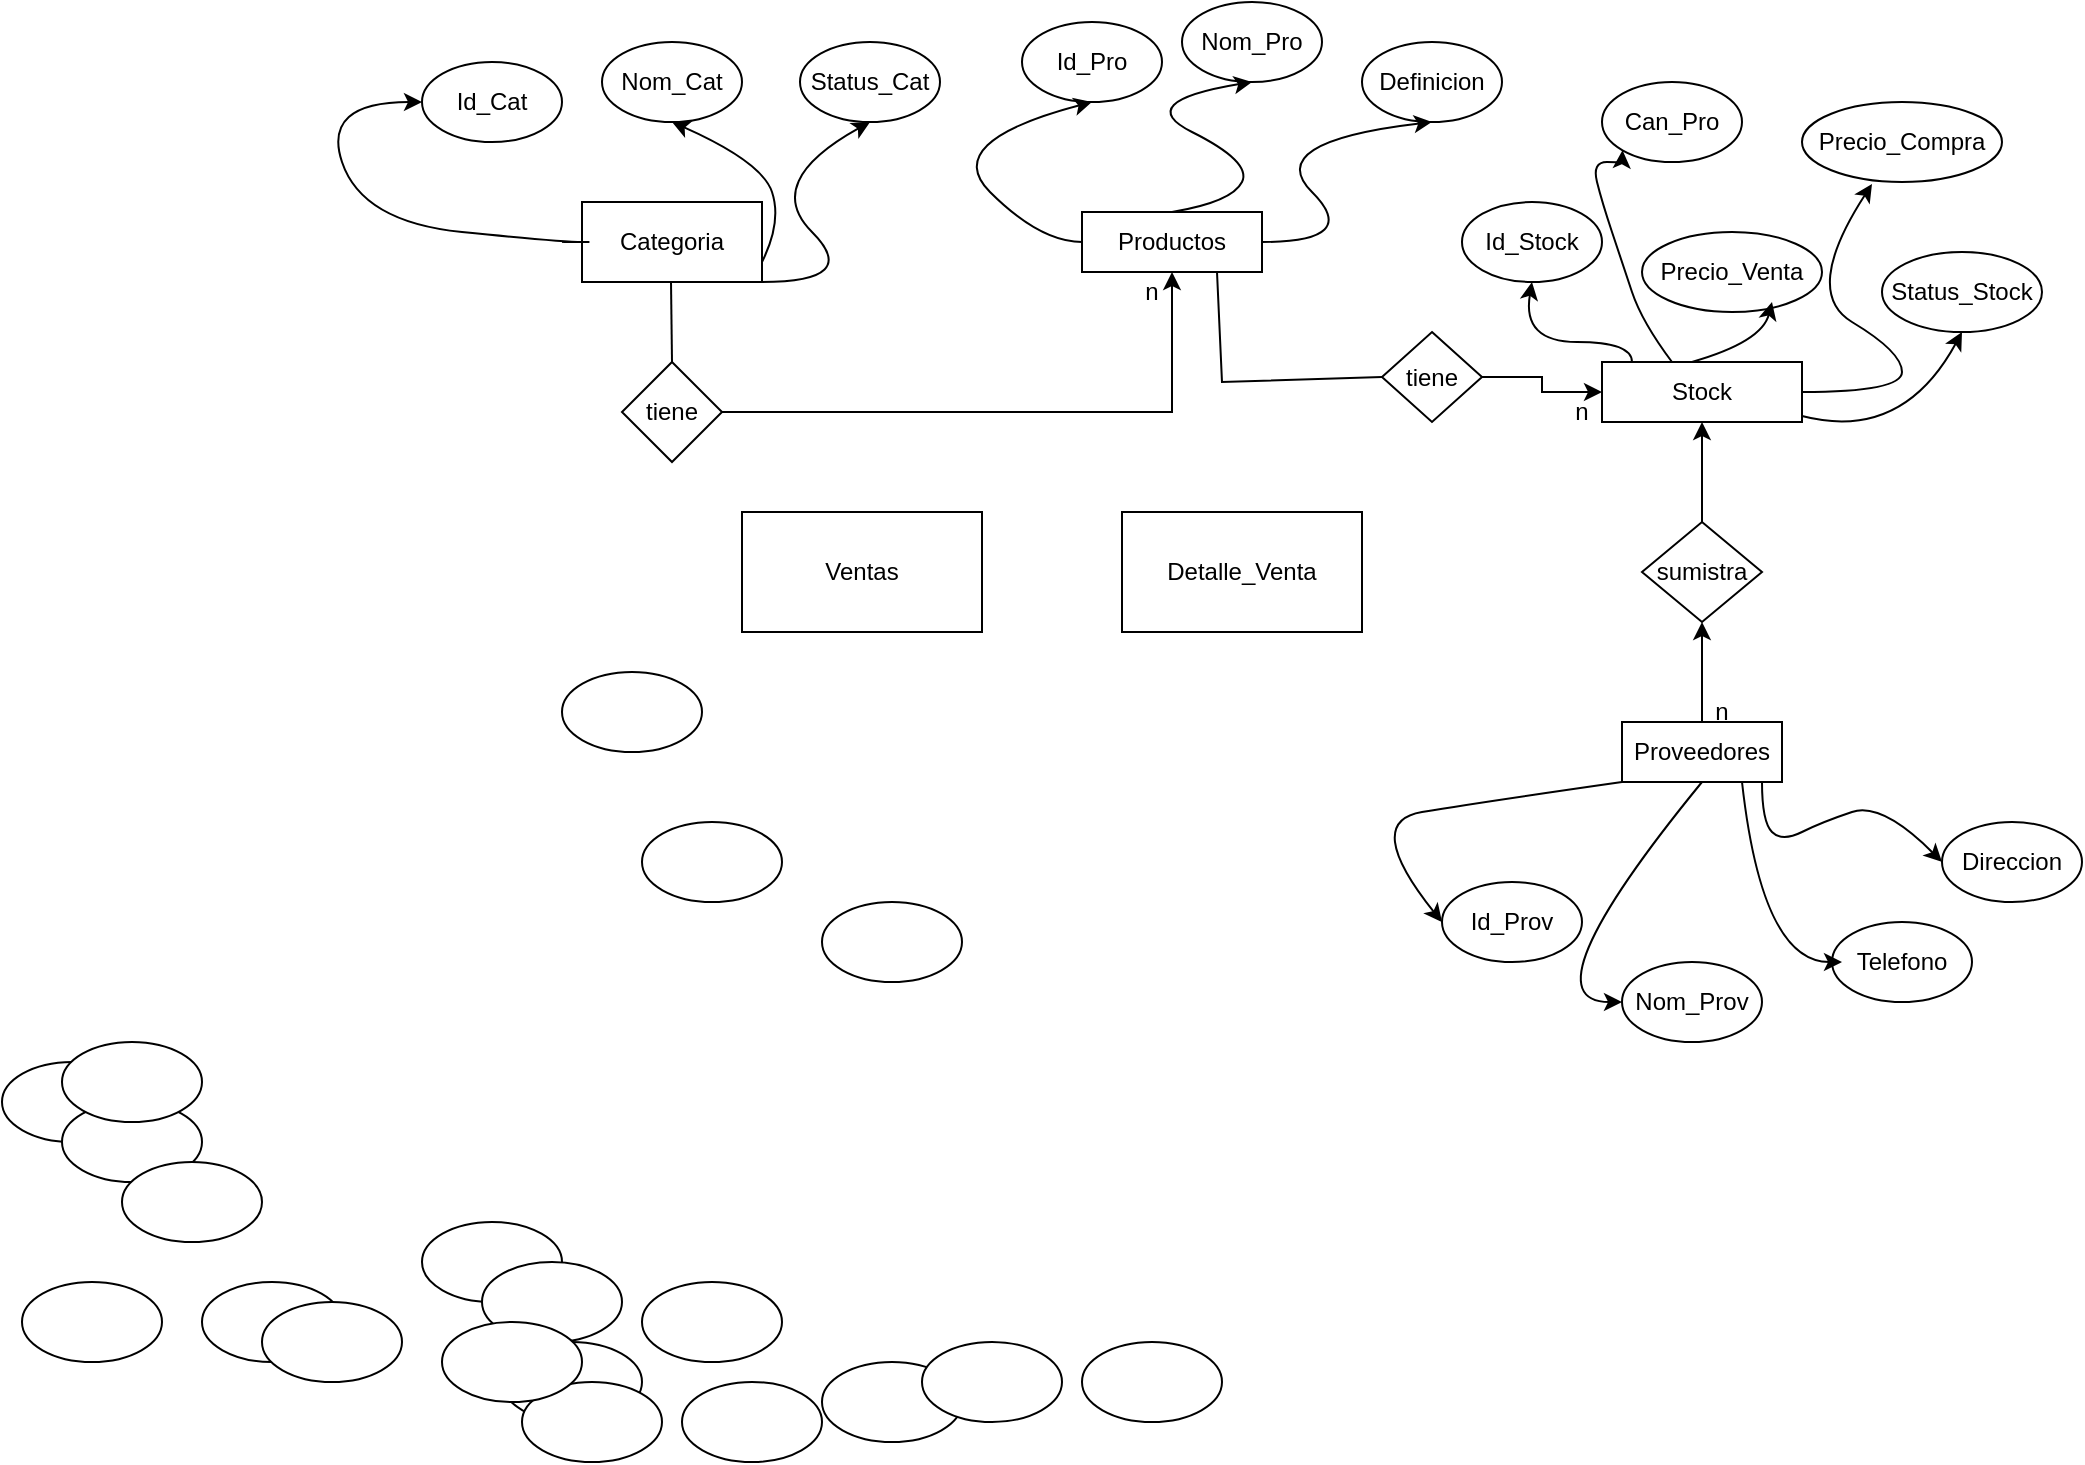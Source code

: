 <mxfile version="27.0.3">
  <diagram name="Página-1" id="avyLXEoMd3pbe1ggjraP">
    <mxGraphModel dx="1699" dy="1608" grid="1" gridSize="10" guides="1" tooltips="1" connect="1" arrows="1" fold="1" page="1" pageScale="1" pageWidth="827" pageHeight="1169" math="0" shadow="0">
      <root>
        <mxCell id="0" />
        <mxCell id="1" parent="0" />
        <mxCell id="RvEnskIzno-fh3sN1Km4-1" value="Definicion" style="ellipse;whiteSpace=wrap;html=1;" parent="1" vertex="1">
          <mxGeometry x="660" y="-270" width="70" height="40" as="geometry" />
        </mxCell>
        <mxCell id="RvEnskIzno-fh3sN1Km4-3" value="Categoria" style="rounded=0;whiteSpace=wrap;html=1;" parent="1" vertex="1">
          <mxGeometry x="270" y="-190" width="90" height="40" as="geometry" />
        </mxCell>
        <mxCell id="RvEnskIzno-fh3sN1Km4-4" value="" style="ellipse;whiteSpace=wrap;html=1;" parent="1" vertex="1">
          <mxGeometry x="520" y="380" width="70" height="40" as="geometry" />
        </mxCell>
        <mxCell id="RvEnskIzno-fh3sN1Km4-5" value="Status_Cat" style="ellipse;whiteSpace=wrap;html=1;" parent="1" vertex="1">
          <mxGeometry x="379" y="-270" width="70" height="40" as="geometry" />
        </mxCell>
        <mxCell id="RvEnskIzno-fh3sN1Km4-6" value="Status_Stock" style="ellipse;whiteSpace=wrap;html=1;" parent="1" vertex="1">
          <mxGeometry x="920" y="-165" width="80" height="40" as="geometry" />
        </mxCell>
        <mxCell id="RvEnskIzno-fh3sN1Km4-7" value="Precio_Compra" style="ellipse;whiteSpace=wrap;html=1;" parent="1" vertex="1">
          <mxGeometry x="880" y="-240" width="100" height="40" as="geometry" />
        </mxCell>
        <mxCell id="RvEnskIzno-fh3sN1Km4-8" value="Can_Pro" style="ellipse;whiteSpace=wrap;html=1;" parent="1" vertex="1">
          <mxGeometry x="780" y="-250" width="70" height="40" as="geometry" />
        </mxCell>
        <mxCell id="RvEnskIzno-fh3sN1Km4-9" value="" style="ellipse;whiteSpace=wrap;html=1;" parent="1" vertex="1">
          <mxGeometry x="-20" y="240" width="70" height="40" as="geometry" />
        </mxCell>
        <mxCell id="RvEnskIzno-fh3sN1Km4-10" value="Id_Stock" style="ellipse;whiteSpace=wrap;html=1;" parent="1" vertex="1">
          <mxGeometry x="710" y="-190" width="70" height="40" as="geometry" />
        </mxCell>
        <mxCell id="RvEnskIzno-fh3sN1Km4-11" value="Precio_Venta" style="ellipse;whiteSpace=wrap;html=1;" parent="1" vertex="1">
          <mxGeometry x="800" y="-175" width="90" height="40" as="geometry" />
        </mxCell>
        <mxCell id="RvEnskIzno-fh3sN1Km4-12" value="Nom_Pro" style="ellipse;whiteSpace=wrap;html=1;" parent="1" vertex="1">
          <mxGeometry x="570" y="-290" width="70" height="40" as="geometry" />
        </mxCell>
        <mxCell id="RvEnskIzno-fh3sN1Km4-13" value="Id_Pro" style="ellipse;whiteSpace=wrap;html=1;" parent="1" vertex="1">
          <mxGeometry x="490" y="-280" width="70" height="40" as="geometry" />
        </mxCell>
        <mxCell id="RvEnskIzno-fh3sN1Km4-14" value="" style="ellipse;whiteSpace=wrap;html=1;" parent="1" vertex="1">
          <mxGeometry x="10" y="260" width="70" height="40" as="geometry" />
        </mxCell>
        <mxCell id="RvEnskIzno-fh3sN1Km4-15" value="" style="ellipse;whiteSpace=wrap;html=1;" parent="1" vertex="1">
          <mxGeometry x="-10" y="350" width="70" height="40" as="geometry" />
        </mxCell>
        <mxCell id="RvEnskIzno-fh3sN1Km4-16" value="" style="ellipse;whiteSpace=wrap;html=1;" parent="1" vertex="1">
          <mxGeometry x="300" y="120" width="70" height="40" as="geometry" />
        </mxCell>
        <mxCell id="RvEnskIzno-fh3sN1Km4-17" value="" style="ellipse;whiteSpace=wrap;html=1;" parent="1" vertex="1">
          <mxGeometry x="80" y="350" width="70" height="40" as="geometry" />
        </mxCell>
        <mxCell id="RvEnskIzno-fh3sN1Km4-18" value="" style="ellipse;whiteSpace=wrap;html=1;" parent="1" vertex="1">
          <mxGeometry x="190" y="320" width="70" height="40" as="geometry" />
        </mxCell>
        <mxCell id="RvEnskIzno-fh3sN1Km4-19" value="" style="ellipse;whiteSpace=wrap;html=1;" parent="1" vertex="1">
          <mxGeometry x="230" y="380" width="70" height="40" as="geometry" />
        </mxCell>
        <mxCell id="RvEnskIzno-fh3sN1Km4-20" value="" style="ellipse;whiteSpace=wrap;html=1;" parent="1" vertex="1">
          <mxGeometry x="220" y="340" width="70" height="40" as="geometry" />
        </mxCell>
        <mxCell id="RvEnskIzno-fh3sN1Km4-21" value="" style="ellipse;whiteSpace=wrap;html=1;" parent="1" vertex="1">
          <mxGeometry x="390" y="390" width="70" height="40" as="geometry" />
        </mxCell>
        <mxCell id="RvEnskIzno-fh3sN1Km4-22" value="Id_Prov" style="ellipse;whiteSpace=wrap;html=1;" parent="1" vertex="1">
          <mxGeometry x="700" y="150" width="70" height="40" as="geometry" />
        </mxCell>
        <mxCell id="RvEnskIzno-fh3sN1Km4-23" value="" style="ellipse;whiteSpace=wrap;html=1;" parent="1" vertex="1">
          <mxGeometry x="240" y="400" width="70" height="40" as="geometry" />
        </mxCell>
        <mxCell id="RvEnskIzno-fh3sN1Km4-24" value="" style="ellipse;whiteSpace=wrap;html=1;" parent="1" vertex="1">
          <mxGeometry x="320" y="400" width="70" height="40" as="geometry" />
        </mxCell>
        <mxCell id="RvEnskIzno-fh3sN1Km4-25" value="Telefono" style="ellipse;whiteSpace=wrap;html=1;" parent="1" vertex="1">
          <mxGeometry x="895" y="170" width="70" height="40" as="geometry" />
        </mxCell>
        <mxCell id="RvEnskIzno-fh3sN1Km4-26" value="" style="ellipse;whiteSpace=wrap;html=1;" parent="1" vertex="1">
          <mxGeometry x="440" y="380" width="70" height="40" as="geometry" />
        </mxCell>
        <mxCell id="RvEnskIzno-fh3sN1Km4-27" value="Nom_Prov" style="ellipse;whiteSpace=wrap;html=1;" parent="1" vertex="1">
          <mxGeometry x="790" y="190" width="70" height="40" as="geometry" />
        </mxCell>
        <mxCell id="RvEnskIzno-fh3sN1Km4-28" value="" style="ellipse;whiteSpace=wrap;html=1;" parent="1" vertex="1">
          <mxGeometry x="300" y="350" width="70" height="40" as="geometry" />
        </mxCell>
        <mxCell id="RvEnskIzno-fh3sN1Km4-29" value="Direccion" style="ellipse;whiteSpace=wrap;html=1;" parent="1" vertex="1">
          <mxGeometry x="950" y="120" width="70" height="40" as="geometry" />
        </mxCell>
        <mxCell id="RvEnskIzno-fh3sN1Km4-30" value="Nom_Cat" style="ellipse;whiteSpace=wrap;html=1;" parent="1" vertex="1">
          <mxGeometry x="280" y="-270" width="70" height="40" as="geometry" />
        </mxCell>
        <mxCell id="RvEnskIzno-fh3sN1Km4-31" value="" style="ellipse;whiteSpace=wrap;html=1;" parent="1" vertex="1">
          <mxGeometry x="200" y="370" width="70" height="40" as="geometry" />
        </mxCell>
        <mxCell id="RvEnskIzno-fh3sN1Km4-32" value="" style="ellipse;whiteSpace=wrap;html=1;" parent="1" vertex="1">
          <mxGeometry x="390" y="160" width="70" height="40" as="geometry" />
        </mxCell>
        <mxCell id="RvEnskIzno-fh3sN1Km4-33" value="" style="ellipse;whiteSpace=wrap;html=1;" parent="1" vertex="1">
          <mxGeometry x="110" y="360" width="70" height="40" as="geometry" />
        </mxCell>
        <mxCell id="RvEnskIzno-fh3sN1Km4-34" value="" style="ellipse;whiteSpace=wrap;html=1;" parent="1" vertex="1">
          <mxGeometry x="40" y="290" width="70" height="40" as="geometry" />
        </mxCell>
        <mxCell id="RvEnskIzno-fh3sN1Km4-35" value="Id_Cat" style="ellipse;whiteSpace=wrap;html=1;" parent="1" vertex="1">
          <mxGeometry x="190" y="-260" width="70" height="40" as="geometry" />
        </mxCell>
        <mxCell id="RvEnskIzno-fh3sN1Km4-36" value="" style="ellipse;whiteSpace=wrap;html=1;" parent="1" vertex="1">
          <mxGeometry x="260" y="45" width="70" height="40" as="geometry" />
        </mxCell>
        <mxCell id="RvEnskIzno-fh3sN1Km4-37" value="" style="ellipse;whiteSpace=wrap;html=1;" parent="1" vertex="1">
          <mxGeometry x="10" y="230" width="70" height="40" as="geometry" />
        </mxCell>
        <mxCell id="6gNd9lL1uMCdvtqEaGJw-8" value="" style="curved=1;endArrow=classic;html=1;rounded=0;" edge="1" parent="1">
          <mxGeometry width="50" height="50" relative="1" as="geometry">
            <mxPoint x="260" y="-170" as="sourcePoint" />
            <mxPoint x="190" y="-240" as="targetPoint" />
            <Array as="points">
              <mxPoint x="280" y="-170" />
              <mxPoint x="260" y="-170" />
              <mxPoint x="160" y="-180" />
              <mxPoint x="140" y="-240" />
            </Array>
          </mxGeometry>
        </mxCell>
        <mxCell id="6gNd9lL1uMCdvtqEaGJw-10" value="" style="curved=1;endArrow=classic;html=1;rounded=0;entryX=0.5;entryY=1;entryDx=0;entryDy=0;" edge="1" parent="1" target="RvEnskIzno-fh3sN1Km4-30">
          <mxGeometry width="50" height="50" relative="1" as="geometry">
            <mxPoint x="360" y="-160" as="sourcePoint" />
            <mxPoint x="410" y="-210" as="targetPoint" />
            <Array as="points">
              <mxPoint x="370" y="-180" />
              <mxPoint x="360" y="-210" />
            </Array>
          </mxGeometry>
        </mxCell>
        <mxCell id="6gNd9lL1uMCdvtqEaGJw-11" value="" style="curved=1;endArrow=classic;html=1;rounded=0;entryX=0.5;entryY=1;entryDx=0;entryDy=0;" edge="1" parent="1" target="RvEnskIzno-fh3sN1Km4-5">
          <mxGeometry width="50" height="50" relative="1" as="geometry">
            <mxPoint x="360" y="-150" as="sourcePoint" />
            <mxPoint x="410" y="-200" as="targetPoint" />
            <Array as="points">
              <mxPoint x="410" y="-150" />
              <mxPoint x="360" y="-200" />
            </Array>
          </mxGeometry>
        </mxCell>
        <mxCell id="6gNd9lL1uMCdvtqEaGJw-13" value="Productos" style="rounded=0;whiteSpace=wrap;html=1;" vertex="1" parent="1">
          <mxGeometry x="520" y="-185" width="90" height="30" as="geometry" />
        </mxCell>
        <mxCell id="6gNd9lL1uMCdvtqEaGJw-18" value="" style="edgeStyle=orthogonalEdgeStyle;rounded=0;orthogonalLoop=1;jettySize=auto;html=1;" edge="1" parent="1" source="6gNd9lL1uMCdvtqEaGJw-14" target="6gNd9lL1uMCdvtqEaGJw-13">
          <mxGeometry relative="1" as="geometry" />
        </mxCell>
        <mxCell id="6gNd9lL1uMCdvtqEaGJw-14" value="tiene" style="rhombus;whiteSpace=wrap;html=1;" vertex="1" parent="1">
          <mxGeometry x="290" y="-110" width="50" height="50" as="geometry" />
        </mxCell>
        <mxCell id="6gNd9lL1uMCdvtqEaGJw-17" value="" style="endArrow=none;html=1;rounded=0;" edge="1" parent="1">
          <mxGeometry width="50" height="50" relative="1" as="geometry">
            <mxPoint x="315" y="-110" as="sourcePoint" />
            <mxPoint x="314.5" y="-150" as="targetPoint" />
          </mxGeometry>
        </mxCell>
        <mxCell id="6gNd9lL1uMCdvtqEaGJw-19" value="n" style="text;html=1;align=center;verticalAlign=middle;whiteSpace=wrap;rounded=0;" vertex="1" parent="1">
          <mxGeometry x="530" y="-155" width="50" height="20" as="geometry" />
        </mxCell>
        <mxCell id="6gNd9lL1uMCdvtqEaGJw-20" value="" style="curved=1;endArrow=classic;html=1;rounded=0;exitX=0;exitY=0.5;exitDx=0;exitDy=0;entryX=0.5;entryY=1;entryDx=0;entryDy=0;" edge="1" parent="1" source="6gNd9lL1uMCdvtqEaGJw-13" target="RvEnskIzno-fh3sN1Km4-13">
          <mxGeometry width="50" height="50" relative="1" as="geometry">
            <mxPoint x="449" y="-170" as="sourcePoint" />
            <mxPoint x="499" y="-220" as="targetPoint" />
            <Array as="points">
              <mxPoint x="499" y="-170" />
              <mxPoint x="449" y="-220" />
            </Array>
          </mxGeometry>
        </mxCell>
        <mxCell id="6gNd9lL1uMCdvtqEaGJw-21" value="" style="curved=1;endArrow=classic;html=1;rounded=0;entryX=0.5;entryY=1;entryDx=0;entryDy=0;" edge="1" parent="1" target="RvEnskIzno-fh3sN1Km4-1">
          <mxGeometry width="50" height="50" relative="1" as="geometry">
            <mxPoint x="610" y="-170" as="sourcePoint" />
            <mxPoint x="660" y="-220" as="targetPoint" />
            <Array as="points">
              <mxPoint x="660" y="-170" />
              <mxPoint x="610" y="-220" />
            </Array>
          </mxGeometry>
        </mxCell>
        <mxCell id="6gNd9lL1uMCdvtqEaGJw-22" value="" style="curved=1;endArrow=classic;html=1;rounded=0;exitX=0.5;exitY=0;exitDx=0;exitDy=0;entryX=0.5;entryY=1;entryDx=0;entryDy=0;" edge="1" parent="1" source="6gNd9lL1uMCdvtqEaGJw-13" target="RvEnskIzno-fh3sN1Km4-12">
          <mxGeometry width="50" height="50" relative="1" as="geometry">
            <mxPoint x="545" y="-190" as="sourcePoint" />
            <mxPoint x="595" y="-240" as="targetPoint" />
            <Array as="points">
              <mxPoint x="595" y="-190" />
              <mxPoint x="605" y="-210" />
              <mxPoint x="545" y="-240" />
            </Array>
          </mxGeometry>
        </mxCell>
        <mxCell id="6gNd9lL1uMCdvtqEaGJw-23" value="Stock" style="rounded=0;whiteSpace=wrap;html=1;" vertex="1" parent="1">
          <mxGeometry x="780" y="-110" width="100" height="30" as="geometry" />
        </mxCell>
        <mxCell id="6gNd9lL1uMCdvtqEaGJw-24" value="" style="endArrow=none;html=1;rounded=0;entryX=0.75;entryY=1;entryDx=0;entryDy=0;exitX=0;exitY=0.5;exitDx=0;exitDy=0;" edge="1" parent="1" source="6gNd9lL1uMCdvtqEaGJw-25" target="6gNd9lL1uMCdvtqEaGJw-13">
          <mxGeometry width="50" height="50" relative="1" as="geometry">
            <mxPoint x="590" y="-100" as="sourcePoint" />
            <mxPoint x="640" y="-130" as="targetPoint" />
            <Array as="points">
              <mxPoint x="590" y="-100" />
            </Array>
          </mxGeometry>
        </mxCell>
        <mxCell id="6gNd9lL1uMCdvtqEaGJw-26" value="" style="edgeStyle=orthogonalEdgeStyle;rounded=0;orthogonalLoop=1;jettySize=auto;html=1;" edge="1" parent="1" source="6gNd9lL1uMCdvtqEaGJw-25" target="6gNd9lL1uMCdvtqEaGJw-23">
          <mxGeometry relative="1" as="geometry" />
        </mxCell>
        <mxCell id="6gNd9lL1uMCdvtqEaGJw-25" value="tiene" style="rhombus;whiteSpace=wrap;html=1;" vertex="1" parent="1">
          <mxGeometry x="670" y="-125" width="50" height="45" as="geometry" />
        </mxCell>
        <mxCell id="6gNd9lL1uMCdvtqEaGJw-27" value="n" style="text;html=1;align=center;verticalAlign=middle;whiteSpace=wrap;rounded=0;" vertex="1" parent="1">
          <mxGeometry x="750" y="-90" width="40" height="10" as="geometry" />
        </mxCell>
        <mxCell id="6gNd9lL1uMCdvtqEaGJw-29" value="" style="curved=1;endArrow=classic;html=1;rounded=0;entryX=0.5;entryY=1;entryDx=0;entryDy=0;" edge="1" parent="1" target="RvEnskIzno-fh3sN1Km4-10">
          <mxGeometry width="50" height="50" relative="1" as="geometry">
            <mxPoint x="795" y="-110" as="sourcePoint" />
            <mxPoint x="745" y="-140" as="targetPoint" />
            <Array as="points">
              <mxPoint x="795" y="-120" />
              <mxPoint x="740" y="-120" />
            </Array>
          </mxGeometry>
        </mxCell>
        <mxCell id="6gNd9lL1uMCdvtqEaGJw-30" value="" style="curved=1;endArrow=classic;html=1;rounded=0;entryX=0;entryY=1;entryDx=0;entryDy=0;" edge="1" parent="1" target="RvEnskIzno-fh3sN1Km4-8">
          <mxGeometry width="50" height="50" relative="1" as="geometry">
            <mxPoint x="815" y="-110" as="sourcePoint" />
            <mxPoint x="770" y="-210" as="targetPoint" />
            <Array as="points">
              <mxPoint x="800" y="-130" />
              <mxPoint x="790" y="-160" />
              <mxPoint x="780" y="-190" />
              <mxPoint x="775" y="-210" />
              <mxPoint x="790" y="-210" />
            </Array>
          </mxGeometry>
        </mxCell>
        <mxCell id="6gNd9lL1uMCdvtqEaGJw-31" value="" style="curved=1;endArrow=classic;html=1;rounded=0;" edge="1" parent="1">
          <mxGeometry width="50" height="50" relative="1" as="geometry">
            <mxPoint x="825" y="-110" as="sourcePoint" />
            <mxPoint x="865" y="-140" as="targetPoint" />
            <Array as="points">
              <mxPoint x="860" y="-120" />
            </Array>
          </mxGeometry>
        </mxCell>
        <mxCell id="6gNd9lL1uMCdvtqEaGJw-32" value="" style="curved=1;endArrow=classic;html=1;rounded=0;entryX=0.35;entryY=1.025;entryDx=0;entryDy=0;entryPerimeter=0;" edge="1" parent="1" target="RvEnskIzno-fh3sN1Km4-7">
          <mxGeometry width="50" height="50" relative="1" as="geometry">
            <mxPoint x="880" y="-95" as="sourcePoint" />
            <mxPoint x="900" y="-185" as="targetPoint" />
            <Array as="points">
              <mxPoint x="930" y="-95" />
              <mxPoint x="930" y="-115" />
              <mxPoint x="880" y="-145" />
            </Array>
          </mxGeometry>
        </mxCell>
        <mxCell id="6gNd9lL1uMCdvtqEaGJw-33" value="" style="curved=1;endArrow=classic;html=1;rounded=0;entryX=0.5;entryY=1;entryDx=0;entryDy=0;" edge="1" parent="1" target="RvEnskIzno-fh3sN1Km4-6">
          <mxGeometry width="50" height="50" relative="1" as="geometry">
            <mxPoint x="880" y="-83" as="sourcePoint" />
            <mxPoint x="980" y="-60" as="targetPoint" />
            <Array as="points">
              <mxPoint x="930" y="-70" />
            </Array>
          </mxGeometry>
        </mxCell>
        <mxCell id="6gNd9lL1uMCdvtqEaGJw-37" style="edgeStyle=orthogonalEdgeStyle;rounded=0;orthogonalLoop=1;jettySize=auto;html=1;entryX=0.5;entryY=1;entryDx=0;entryDy=0;" edge="1" parent="1" source="6gNd9lL1uMCdvtqEaGJw-34" target="6gNd9lL1uMCdvtqEaGJw-23">
          <mxGeometry relative="1" as="geometry" />
        </mxCell>
        <mxCell id="6gNd9lL1uMCdvtqEaGJw-34" value="sumistra" style="rhombus;whiteSpace=wrap;html=1;" vertex="1" parent="1">
          <mxGeometry x="800" y="-30" width="60" height="50" as="geometry" />
        </mxCell>
        <mxCell id="6gNd9lL1uMCdvtqEaGJw-39" value="" style="edgeStyle=orthogonalEdgeStyle;rounded=0;orthogonalLoop=1;jettySize=auto;html=1;" edge="1" parent="1" source="6gNd9lL1uMCdvtqEaGJw-38" target="6gNd9lL1uMCdvtqEaGJw-34">
          <mxGeometry relative="1" as="geometry" />
        </mxCell>
        <mxCell id="6gNd9lL1uMCdvtqEaGJw-38" value="Proveedores" style="rounded=0;whiteSpace=wrap;html=1;" vertex="1" parent="1">
          <mxGeometry x="790" y="70" width="80" height="30" as="geometry" />
        </mxCell>
        <mxCell id="6gNd9lL1uMCdvtqEaGJw-40" value="n" style="text;html=1;align=center;verticalAlign=middle;whiteSpace=wrap;rounded=0;" vertex="1" parent="1">
          <mxGeometry x="810" y="50" width="60" height="30" as="geometry" />
        </mxCell>
        <mxCell id="6gNd9lL1uMCdvtqEaGJw-41" value="" style="curved=1;endArrow=classic;html=1;rounded=0;exitX=0;exitY=1;exitDx=0;exitDy=0;entryX=0;entryY=0.5;entryDx=0;entryDy=0;" edge="1" parent="1" source="6gNd9lL1uMCdvtqEaGJw-38" target="RvEnskIzno-fh3sN1Km4-22">
          <mxGeometry width="50" height="50" relative="1" as="geometry">
            <mxPoint x="640" y="160" as="sourcePoint" />
            <mxPoint x="690" y="160" as="targetPoint" />
            <Array as="points">
              <mxPoint x="720" y="110" />
              <mxPoint x="660" y="120" />
            </Array>
          </mxGeometry>
        </mxCell>
        <mxCell id="6gNd9lL1uMCdvtqEaGJw-42" value="" style="curved=1;endArrow=classic;html=1;rounded=0;exitX=0.5;exitY=1;exitDx=0;exitDy=0;" edge="1" parent="1" source="6gNd9lL1uMCdvtqEaGJw-38">
          <mxGeometry width="50" height="50" relative="1" as="geometry">
            <mxPoint x="830" y="115" as="sourcePoint" />
            <mxPoint x="790" y="210" as="targetPoint" />
            <Array as="points">
              <mxPoint x="740" y="210" />
            </Array>
          </mxGeometry>
        </mxCell>
        <mxCell id="6gNd9lL1uMCdvtqEaGJw-43" value="" style="curved=1;endArrow=classic;html=1;rounded=0;" edge="1" parent="1">
          <mxGeometry width="50" height="50" relative="1" as="geometry">
            <mxPoint x="850" y="100" as="sourcePoint" />
            <mxPoint x="900" y="190" as="targetPoint" />
            <Array as="points">
              <mxPoint x="860" y="190" />
            </Array>
          </mxGeometry>
        </mxCell>
        <mxCell id="6gNd9lL1uMCdvtqEaGJw-44" value="" style="curved=1;endArrow=classic;html=1;rounded=0;entryX=0;entryY=0.5;entryDx=0;entryDy=0;" edge="1" parent="1" target="RvEnskIzno-fh3sN1Km4-29">
          <mxGeometry width="50" height="50" relative="1" as="geometry">
            <mxPoint x="860" y="100" as="sourcePoint" />
            <mxPoint x="940" y="110" as="targetPoint" />
            <Array as="points">
              <mxPoint x="860" y="120" />
              <mxPoint x="870" y="130" />
              <mxPoint x="890" y="120" />
              <mxPoint x="920" y="110" />
            </Array>
          </mxGeometry>
        </mxCell>
        <mxCell id="6gNd9lL1uMCdvtqEaGJw-45" value="Detalle_Venta" style="rounded=0;whiteSpace=wrap;html=1;" vertex="1" parent="1">
          <mxGeometry x="540" y="-35" width="120" height="60" as="geometry" />
        </mxCell>
        <mxCell id="6gNd9lL1uMCdvtqEaGJw-46" value="Ventas" style="rounded=0;whiteSpace=wrap;html=1;" vertex="1" parent="1">
          <mxGeometry x="350" y="-35" width="120" height="60" as="geometry" />
        </mxCell>
      </root>
    </mxGraphModel>
  </diagram>
</mxfile>
